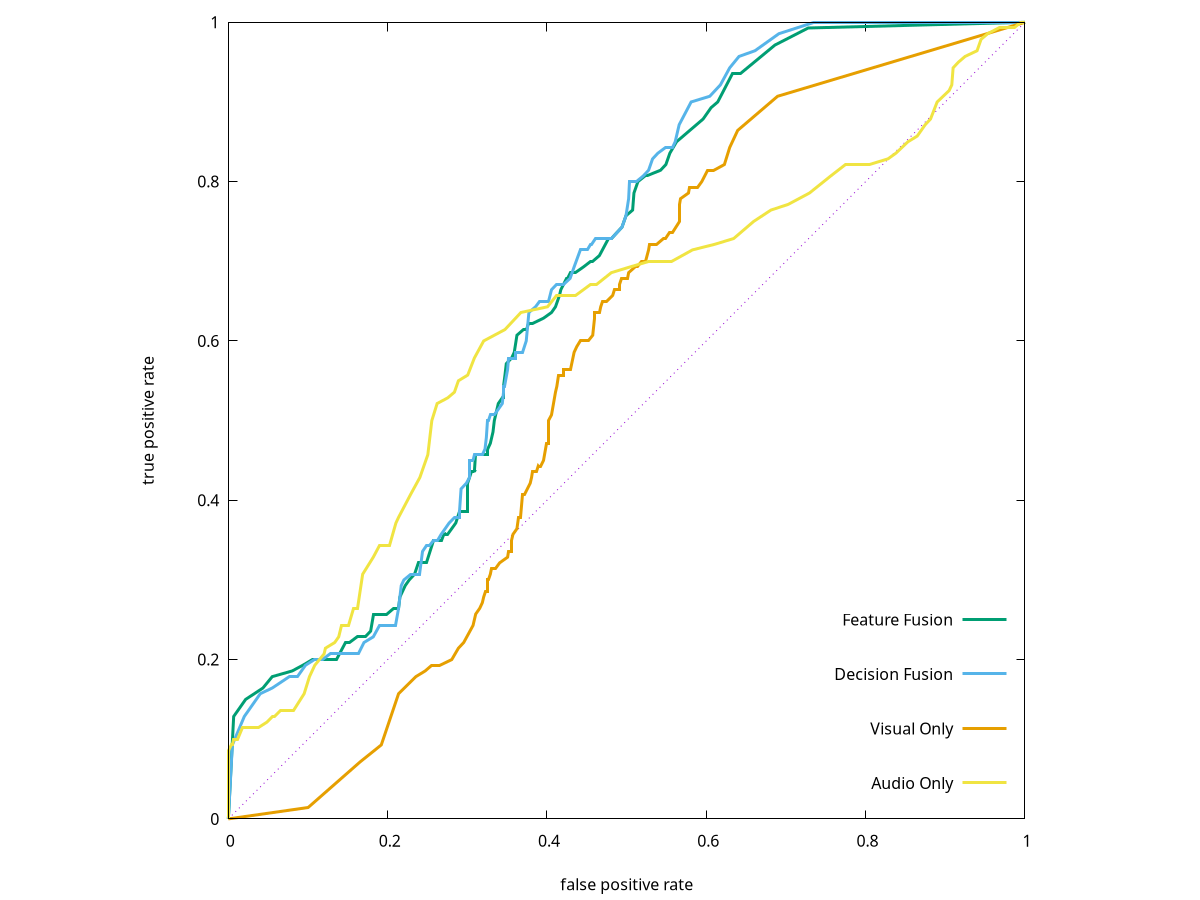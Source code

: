 #genearted by plot_roc.sh
set term tikz size 10,10
#set title 'nonempty'
set key right bottom spacing 2.5
set xlabel 'false positive rate' offset 0,-.5
set ylabel 'true positive rate' offset -2,0
set size square
plot x dt 3 notitle, '-' w l lw 3 title 'Feature Fusion', '-' w l lw 3 title 'Decision Fusion', '-' w l lw 3 title 'Visual Only', '-' w l lw 3 title 'Audio Only'
1.00000 1.00000
0.72788 0.99286
0.68614 0.97143
0.64274 0.93571
0.63272 0.93571
0.61436 0.90000
0.60601 0.89286
0.59599 0.87857
0.57930 0.86429
0.56260 0.85000
0.55426 0.83571
0.54925 0.82143
0.54257 0.81429
0.52588 0.80714
0.52421 0.80714
0.51419 0.80000
0.50918 0.78571
0.50751 0.76429
0.49917 0.75714
0.49416 0.74286
0.48748 0.73571
0.48080 0.72857
0.47746 0.72857
0.46578 0.70714
0.45743 0.70000
0.45409 0.70000
0.44574 0.69286
0.43573 0.68571
0.42905 0.68571
0.42571 0.67857
0.42404 0.67857
0.41736 0.66429
0.41736 0.66429
0.41569 0.65714
0.41068 0.64286
0.40568 0.63571
0.39566 0.62857
0.38230 0.62143
0.37730 0.62143
0.37396 0.61429
0.37062 0.61429
0.36227 0.60714
0.35893 0.58571
0.35559 0.57857
0.34891 0.57143
0.34725 0.55714
0.34558 0.54286
0.34558 0.53571
0.34558 0.52857
0.34391 0.52857
0.33890 0.52143
0.33389 0.50000
0.33222 0.48571
0.33055 0.47857
0.32888 0.47143
0.32554 0.46429
0.32554 0.45714
0.32053 0.45714
0.31553 0.45714
0.31219 0.45714
0.31052 0.45714
0.30885 0.43571
0.30885 0.43571
0.30551 0.43571
0.30050 0.42143
0.30050 0.40000
0.30050 0.38571
0.29549 0.38571
0.29048 0.38571
0.28548 0.37143
0.27546 0.35714
0.27212 0.35714
0.27045 0.35714
0.27045 0.35714
0.26711 0.35000
0.26544 0.35000
0.25710 0.35000
0.25543 0.34286
0.24875 0.32143
0.23873 0.32143
0.23372 0.30714
0.22705 0.30000
0.22204 0.29286
0.21536 0.27857
0.21369 0.26429
0.20701 0.26429
0.19866 0.25714
0.19366 0.25714
0.18197 0.25714
0.17863 0.23571
0.17195 0.22857
0.16194 0.22857
0.15192 0.22143
0.14691 0.22143
0.13523 0.20000
0.12354 0.20000
0.10518 0.20000
0.09349 0.19286
0.08013 0.18571
0.05509 0.17857
0.04341 0.16429
0.02170 0.15000
0.00668 0.12857
0.00000 0.00000
e
1.00000 1.00000
0.73456 1.00000
0.69115 0.98571
0.66110 0.96429
0.64107 0.95714
0.62938 0.94286
0.61770 0.92143
0.60434 0.90714
0.58097 0.90000
0.56594 0.87143
0.56093 0.85000
0.55760 0.84286
0.54925 0.84286
0.53923 0.83571
0.53255 0.82857
0.52755 0.81429
0.52087 0.80714
0.51252 0.80000
0.50417 0.80000
0.50250 0.77857
0.49917 0.75714
0.49416 0.74286
0.48080 0.72857
0.47579 0.72857
0.47245 0.72857
0.46077 0.72857
0.45576 0.72143
0.45409 0.72143
0.45075 0.71429
0.44240 0.71429
0.43406 0.69286
0.42905 0.67857
0.42905 0.67857
0.42070 0.67143
0.41235 0.67143
0.40568 0.66429
0.40234 0.65000
0.39399 0.65000
0.39065 0.65000
0.38564 0.64286
0.37730 0.63571
0.37396 0.60000
0.36895 0.58571
0.36060 0.58571
0.36060 0.57857
0.35392 0.57857
0.35225 0.57857
0.35058 0.56429
0.34725 0.54286
0.34558 0.54286
0.34558 0.53571
0.34391 0.52143
0.33890 0.51429
0.33389 0.50714
0.32888 0.50714
0.32721 0.50000
0.32554 0.50000
0.32387 0.47857
0.32220 0.46429
0.31886 0.45714
0.31386 0.45714
0.30885 0.45714
0.30718 0.45000
0.30718 0.45000
0.30217 0.45000
0.30217 0.42857
0.29883 0.42143
0.29215 0.41429
0.29048 0.38571
0.29048 0.37857
0.28548 0.37857
0.28381 0.37857
0.27713 0.37143
0.26711 0.35714
0.26711 0.35714
0.26210 0.35000
0.25710 0.35000
0.25209 0.34286
0.24875 0.34286
0.24374 0.33571
0.24040 0.30714
0.22871 0.30714
0.22037 0.30000
0.21703 0.29286
0.21369 0.26429
0.21035 0.24286
0.20534 0.24286
0.20033 0.24286
0.19032 0.24286
0.18197 0.22857
0.17028 0.22143
0.16361 0.20714
0.15526 0.20714
0.14691 0.20714
0.12855 0.20714
0.11853 0.20000
0.10851 0.20000
0.09683 0.19286
0.08681 0.17857
0.07679 0.17857
0.05509 0.16429
0.04007 0.15714
0.02003 0.12857
0.00501 0.09286
0.00000 0.00000
e
1.00000 1.00000
0.68948 0.90714
0.63940 0.86429
0.62938 0.84286
0.62270 0.82143
0.60935 0.81429
0.60100 0.81429
0.59432 0.80000
0.58932 0.79286
0.58431 0.79286
0.57930 0.79286
0.57763 0.78571
0.56761 0.77857
0.56594 0.77143
0.56594 0.75000
0.55760 0.73571
0.55426 0.73571
0.54925 0.72857
0.54591 0.72857
0.53756 0.72143
0.52922 0.72143
0.52755 0.71429
0.52421 0.70000
0.51920 0.70000
0.51419 0.69286
0.51085 0.69286
0.50250 0.68571
0.50083 0.67857
0.49917 0.67857
0.49416 0.67857
0.49082 0.67143
0.49082 0.66429
0.49082 0.66429
0.48915 0.66429
0.48414 0.66429
0.48247 0.65714
0.47412 0.65000
0.46912 0.65000
0.46745 0.64286
0.46578 0.63571
0.45910 0.63571
0.45910 0.62857
0.45743 0.60714
0.45242 0.60000
0.44240 0.60000
0.43740 0.59286
0.43406 0.58571
0.42905 0.56429
0.42571 0.56429
0.42070 0.56429
0.42070 0.55714
0.41402 0.55714
0.41235 0.54286
0.41068 0.53571
0.40568 0.50714
0.40234 0.50000
0.40234 0.49286
0.40234 0.47143
0.39900 0.47143
0.39566 0.45000
0.39232 0.44286
0.38898 0.44286
0.38898 0.44286
0.38731 0.43571
0.38230 0.43571
0.38063 0.42857
0.37896 0.42143
0.37229 0.40714
0.36895 0.40714
0.36728 0.37857
0.36394 0.37857
0.36227 0.36429
0.35726 0.35714
0.35726 0.35714
0.35559 0.35000
0.35559 0.33571
0.35225 0.33571
0.35058 0.32857
0.34057 0.32143
0.33556 0.31429
0.33389 0.31429
0.33055 0.31429
0.32888 0.30714
0.32721 0.30000
0.32554 0.30000
0.32554 0.28571
0.32220 0.28571
0.32053 0.27857
0.31886 0.27143
0.31553 0.26429
0.31052 0.25714
0.30718 0.24286
0.29549 0.22143
0.28881 0.21429
0.28047 0.20000
0.26544 0.19286
0.25543 0.19286
0.24708 0.18571
0.23539 0.17857
0.21369 0.15714
0.19199 0.09286
0.16528 0.07143
0.10017 0.01429
0.00000 0.00000
e
1.00000 1.00000
1.00000 1.00000
0.99499 1.00000
0.98664 0.99286
0.97830 0.99286
0.96828 0.99286
0.95326 0.98571
0.94491 0.97857
0.93990 0.96429
0.92487 0.95714
0.91653 0.95000
0.90985 0.94286
0.90818 0.92143
0.90484 0.91429
0.88982 0.90000
0.88147 0.87857
0.87479 0.87143
0.86477 0.85714
0.85309 0.85000
0.83806 0.83571
0.82805 0.82857
0.80467 0.82143
0.77462 0.82143
0.75626 0.80714
0.72955 0.78571
0.70284 0.77143
0.68114 0.76429
0.65943 0.75000
0.63439 0.72857
0.61102 0.72143
0.58264 0.71429
0.58264 0.71429
0.55593 0.70000
0.52755 0.70000
0.50417 0.69286
0.48080 0.68571
0.46244 0.67143
0.45409 0.67143
0.43573 0.65714
0.41235 0.65714
0.40067 0.64286
0.36728 0.63571
0.34725 0.61429
0.33389 0.60714
0.32053 0.60000
0.30885 0.57857
0.30050 0.55714
0.28881 0.55000
0.28381 0.53571
0.27546 0.52857
0.26210 0.52143
0.25543 0.50000
0.25209 0.47143
0.25042 0.45714
0.24040 0.42857
0.22871 0.40714
0.21369 0.37857
0.21035 0.37143
0.20200 0.34286
0.19032 0.34286
0.18197 0.32857
0.16861 0.30714
0.16861 0.30714
0.16194 0.26429
0.15693 0.26429
0.15025 0.24286
0.14190 0.24286
0.13856 0.22857
0.13356 0.22143
0.12187 0.21429
0.12020 0.20714
0.10851 0.19286
0.10184 0.17857
0.10184 0.17857
0.09516 0.15714
0.08180 0.13571
0.07179 0.13571
0.06511 0.13571
0.05843 0.12857
0.05509 0.12857
0.04841 0.12143
0.03840 0.11429
0.03005 0.11429
0.02671 0.11429
0.02337 0.11429
0.01836 0.11429
0.01169 0.10000
0.00835 0.10000
0.00668 0.10000
0.00501 0.09286
0.00334 0.09286
0.00000 0.08571
0.00000 0.05714
0.00000 0.04286
0.00000 0.02143
0.00000 0.01429
0.00000 0.00000
0.00000 0.00000
e
